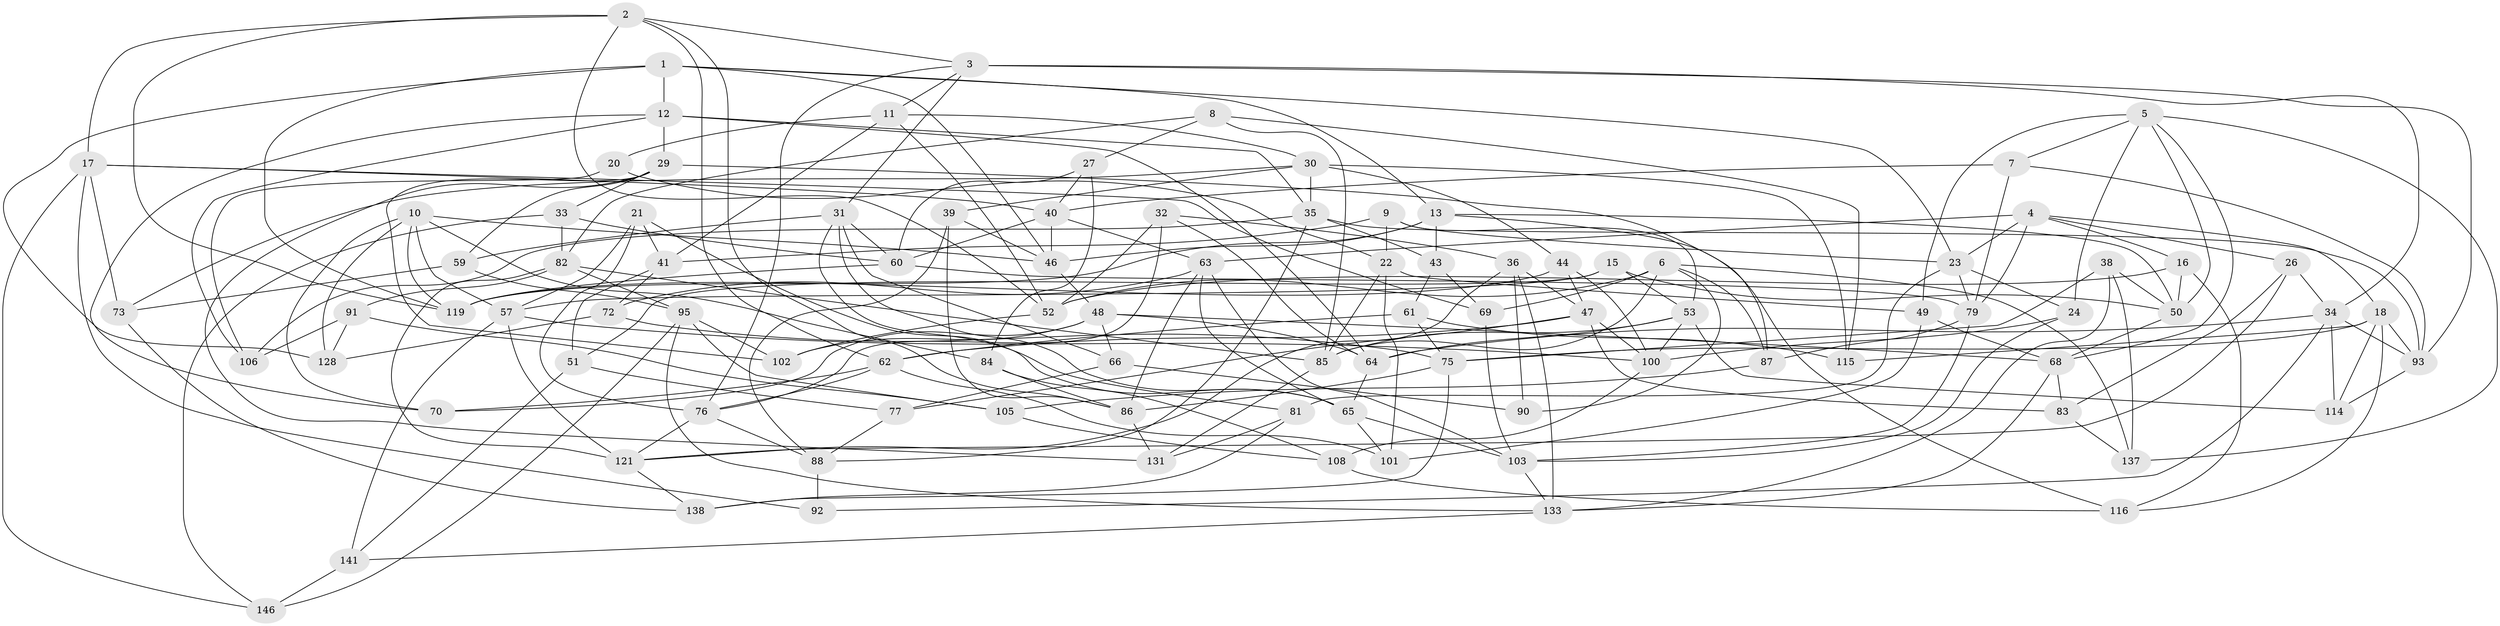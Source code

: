 // original degree distribution, {4: 1.0}
// Generated by graph-tools (version 1.1) at 2025/42/03/06/25 10:42:25]
// undirected, 96 vertices, 237 edges
graph export_dot {
graph [start="1"]
  node [color=gray90,style=filled];
  1 [super="+71"];
  2 [super="+19"];
  3 [super="+28"];
  4 [super="+126"];
  5 [super="+58"];
  6 [super="+25"];
  7;
  8;
  9 [super="+14"];
  10 [super="+89"];
  11 [super="+142"];
  12 [super="+37"];
  13 [super="+96"];
  15;
  16;
  17 [super="+45"];
  18 [super="+80"];
  20;
  21;
  22 [super="+136"];
  23 [super="+98"];
  24;
  26;
  27;
  29 [super="+143"];
  30 [super="+117"];
  31 [super="+55"];
  32;
  33;
  34 [super="+74"];
  35 [super="+42"];
  36 [super="+107"];
  38;
  39;
  40 [super="+56"];
  41 [super="+140"];
  43;
  44;
  46 [super="+144"];
  47 [super="+54"];
  48 [super="+78"];
  49;
  50 [super="+99"];
  51;
  52 [super="+67"];
  53 [super="+125"];
  57 [super="+120"];
  59;
  60 [super="+122"];
  61;
  62 [super="+135"];
  63 [super="+109"];
  64 [super="+104"];
  65 [super="+118"];
  66;
  68 [super="+139"];
  69;
  70;
  72;
  73;
  75 [super="+94"];
  76 [super="+97"];
  77;
  79 [super="+132"];
  81;
  82 [super="+123"];
  83;
  84;
  85 [super="+111"];
  86 [super="+113"];
  87;
  88 [super="+124"];
  90;
  91;
  92;
  93 [super="+112"];
  95 [super="+129"];
  100 [super="+130"];
  101;
  102;
  103 [super="+110"];
  105;
  106;
  108;
  114;
  115;
  116;
  119 [super="+127"];
  121 [super="+145"];
  128;
  131;
  133 [super="+134"];
  137;
  138;
  141;
  146;
  1 -- 128;
  1 -- 12;
  1 -- 13;
  1 -- 119;
  1 -- 46;
  1 -- 23;
  2 -- 119;
  2 -- 62;
  2 -- 52;
  2 -- 17;
  2 -- 3;
  2 -- 86;
  3 -- 76;
  3 -- 34;
  3 -- 11;
  3 -- 31;
  3 -- 93;
  4 -- 23;
  4 -- 16;
  4 -- 26;
  4 -- 18;
  4 -- 63;
  4 -- 79;
  5 -- 24;
  5 -- 137;
  5 -- 49;
  5 -- 50;
  5 -- 68;
  5 -- 7;
  6 -- 52;
  6 -- 90;
  6 -- 85;
  6 -- 137;
  6 -- 69;
  6 -- 87;
  7 -- 93;
  7 -- 79;
  7 -- 40;
  8 -- 27;
  8 -- 115;
  8 -- 85;
  8 -- 82;
  9 -- 53;
  9 -- 23;
  9 -- 22 [weight=2];
  9 -- 41 [weight=2];
  10 -- 57;
  10 -- 84;
  10 -- 128;
  10 -- 70;
  10 -- 46;
  10 -- 119;
  11 -- 20 [weight=2];
  11 -- 30;
  11 -- 41;
  11 -- 52;
  12 -- 70;
  12 -- 29;
  12 -- 106;
  12 -- 64;
  12 -- 35;
  13 -- 43;
  13 -- 50;
  13 -- 119;
  13 -- 116;
  13 -- 46;
  15 -- 51;
  15 -- 57;
  15 -- 50;
  15 -- 53;
  16 -- 52;
  16 -- 116;
  16 -- 50;
  17 -- 73;
  17 -- 69;
  17 -- 40;
  17 -- 146;
  17 -- 92;
  18 -- 114;
  18 -- 115;
  18 -- 116;
  18 -- 93;
  18 -- 75;
  20 -- 22;
  20 -- 106;
  21 -- 57;
  21 -- 65;
  21 -- 41;
  21 -- 76;
  22 -- 85;
  22 -- 101;
  22 -- 49;
  23 -- 24;
  23 -- 81;
  23 -- 79;
  24 -- 103;
  24 -- 100;
  26 -- 83;
  26 -- 34;
  26 -- 121;
  27 -- 60;
  27 -- 84;
  27 -- 40;
  29 -- 102;
  29 -- 59;
  29 -- 33;
  29 -- 131;
  29 -- 87;
  30 -- 39;
  30 -- 73;
  30 -- 115;
  30 -- 44;
  30 -- 35;
  31 -- 59;
  31 -- 60;
  31 -- 81;
  31 -- 65;
  31 -- 66;
  32 -- 36;
  32 -- 64;
  32 -- 76;
  32 -- 52;
  33 -- 146;
  33 -- 60;
  33 -- 82;
  34 -- 114;
  34 -- 92;
  34 -- 64;
  34 -- 93;
  35 -- 88;
  35 -- 43;
  35 -- 93;
  35 -- 106;
  36 -- 121;
  36 -- 90 [weight=2];
  36 -- 133;
  36 -- 47;
  38 -- 75;
  38 -- 137;
  38 -- 133;
  38 -- 50;
  39 -- 88;
  39 -- 46;
  39 -- 86;
  40 -- 60;
  40 -- 46;
  40 -- 63;
  41 -- 72;
  41 -- 51;
  43 -- 61;
  43 -- 69;
  44 -- 47;
  44 -- 100;
  44 -- 119;
  46 -- 48;
  47 -- 77;
  47 -- 83;
  47 -- 100;
  47 -- 62;
  48 -- 66;
  48 -- 64;
  48 -- 102;
  48 -- 68;
  48 -- 70;
  49 -- 101;
  49 -- 68;
  50 -- 68;
  51 -- 77;
  51 -- 141;
  52 -- 102;
  53 -- 64;
  53 -- 100;
  53 -- 114;
  53 -- 85;
  57 -- 141;
  57 -- 100;
  57 -- 121;
  59 -- 73;
  59 -- 95;
  60 -- 119;
  60 -- 79;
  61 -- 115;
  61 -- 62;
  61 -- 75;
  62 -- 70;
  62 -- 101;
  62 -- 76;
  63 -- 65;
  63 -- 103;
  63 -- 72;
  63 -- 86;
  64 -- 65;
  65 -- 101;
  65 -- 103;
  66 -- 77;
  66 -- 90;
  68 -- 83;
  68 -- 133;
  69 -- 103;
  72 -- 128;
  72 -- 75;
  73 -- 138;
  75 -- 138;
  75 -- 86;
  76 -- 121;
  76 -- 88;
  77 -- 88;
  79 -- 87;
  79 -- 103;
  81 -- 138;
  81 -- 131;
  82 -- 121;
  82 -- 85;
  82 -- 95;
  82 -- 91;
  83 -- 137;
  84 -- 86;
  84 -- 108;
  85 -- 131;
  86 -- 131;
  87 -- 105;
  88 -- 92 [weight=2];
  91 -- 106;
  91 -- 128;
  91 -- 105;
  93 -- 114;
  95 -- 146;
  95 -- 105;
  95 -- 133;
  95 -- 102;
  100 -- 108;
  103 -- 133;
  105 -- 108;
  108 -- 116;
  121 -- 138;
  133 -- 141;
  141 -- 146;
}

